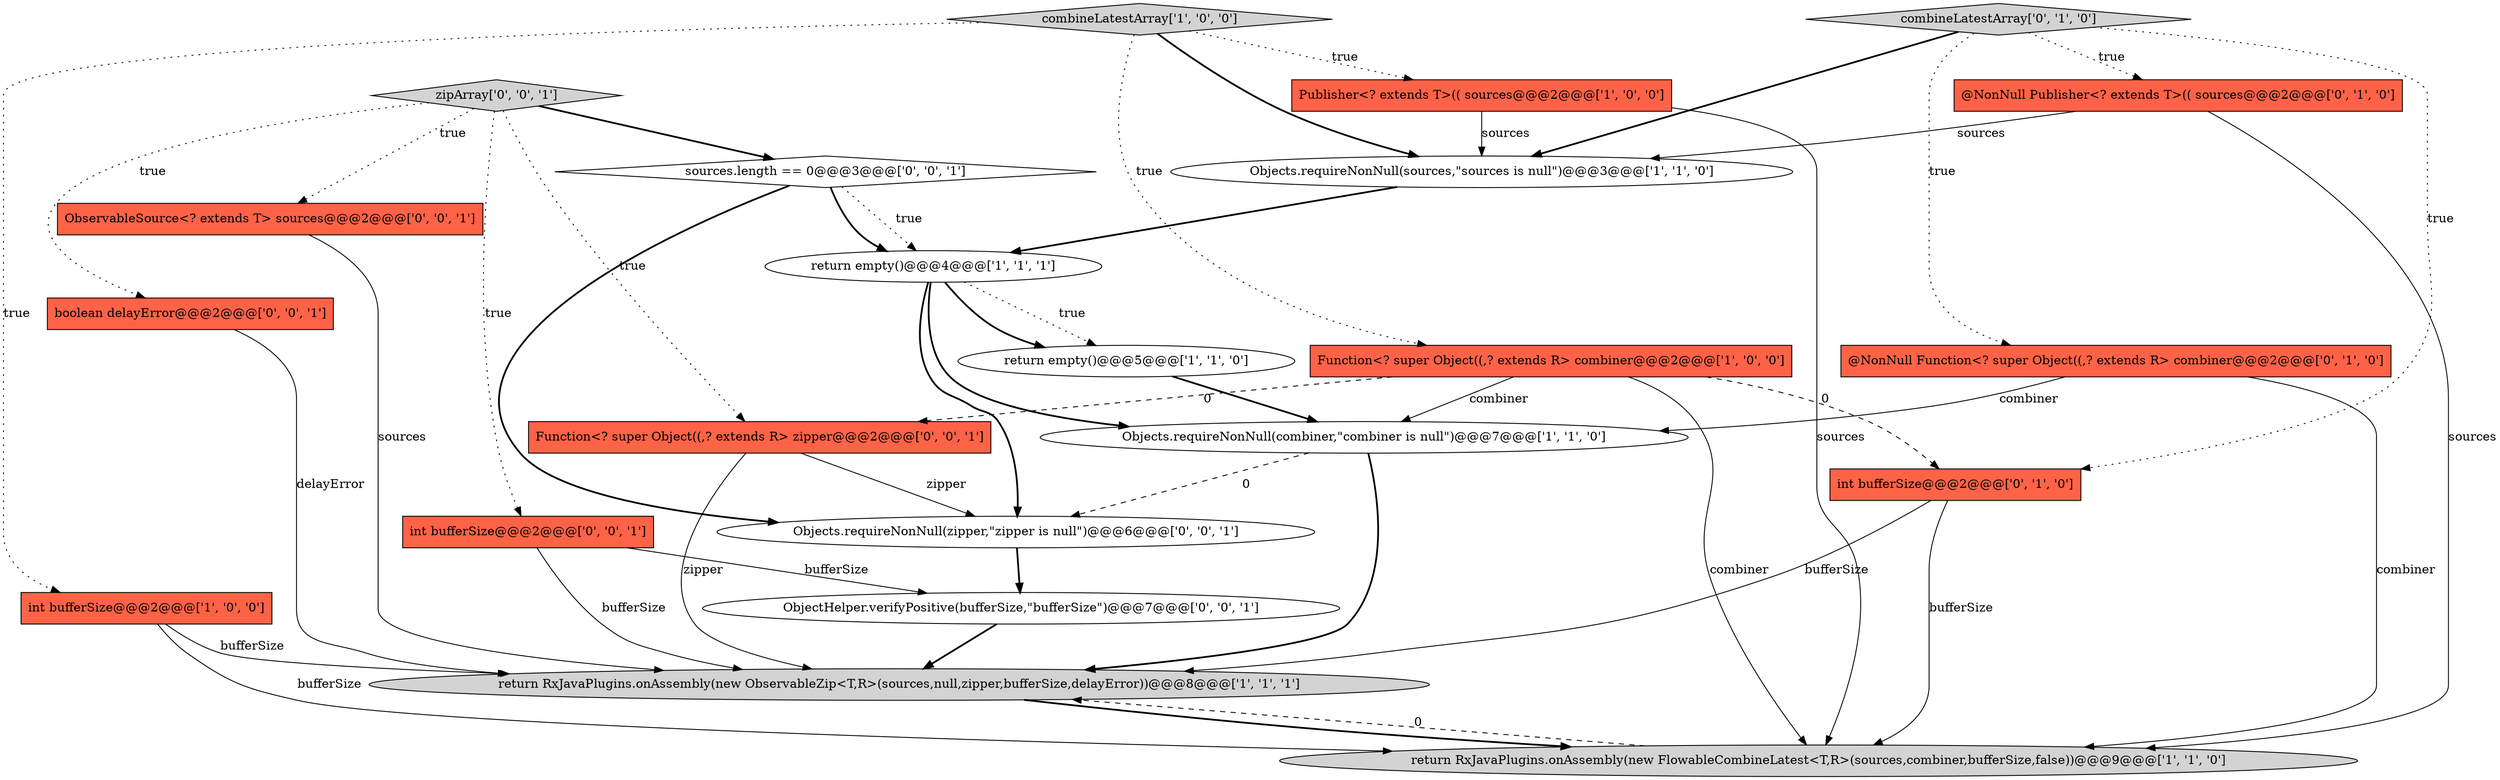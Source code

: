 digraph {
9 [style = filled, label = "Objects.requireNonNull(sources,\"sources is null\")@@@3@@@['1', '1', '0']", fillcolor = white, shape = ellipse image = "AAA0AAABBB1BBB"];
14 [style = filled, label = "int bufferSize@@@2@@@['0', '0', '1']", fillcolor = tomato, shape = box image = "AAA0AAABBB3BBB"];
20 [style = filled, label = "Objects.requireNonNull(zipper,\"zipper is null\")@@@6@@@['0', '0', '1']", fillcolor = white, shape = ellipse image = "AAA0AAABBB3BBB"];
7 [style = filled, label = "Publisher<? extends T>(( sources@@@2@@@['1', '0', '0']", fillcolor = tomato, shape = box image = "AAA0AAABBB1BBB"];
19 [style = filled, label = "ObjectHelper.verifyPositive(bufferSize,\"bufferSize\")@@@7@@@['0', '0', '1']", fillcolor = white, shape = ellipse image = "AAA0AAABBB3BBB"];
17 [style = filled, label = "ObservableSource<? extends T> sources@@@2@@@['0', '0', '1']", fillcolor = tomato, shape = box image = "AAA0AAABBB3BBB"];
16 [style = filled, label = "boolean delayError@@@2@@@['0', '0', '1']", fillcolor = tomato, shape = box image = "AAA0AAABBB3BBB"];
18 [style = filled, label = "zipArray['0', '0', '1']", fillcolor = lightgray, shape = diamond image = "AAA0AAABBB3BBB"];
0 [style = filled, label = "int bufferSize@@@2@@@['1', '0', '0']", fillcolor = tomato, shape = box image = "AAA0AAABBB1BBB"];
4 [style = filled, label = "return empty()@@@4@@@['1', '1', '1']", fillcolor = white, shape = ellipse image = "AAA0AAABBB1BBB"];
5 [style = filled, label = "return empty()@@@5@@@['1', '1', '0']", fillcolor = white, shape = ellipse image = "AAA0AAABBB1BBB"];
13 [style = filled, label = "combineLatestArray['0', '1', '0']", fillcolor = lightgray, shape = diamond image = "AAA0AAABBB2BBB"];
2 [style = filled, label = "return RxJavaPlugins.onAssembly(new FlowableCombineLatest<T,R>(sources,combiner,bufferSize,false))@@@9@@@['1', '1', '0']", fillcolor = lightgray, shape = ellipse image = "AAA0AAABBB1BBB"];
11 [style = filled, label = "@NonNull Function<? super Object((,? extends R> combiner@@@2@@@['0', '1', '0']", fillcolor = tomato, shape = box image = "AAA0AAABBB2BBB"];
21 [style = filled, label = "Function<? super Object((,? extends R> zipper@@@2@@@['0', '0', '1']", fillcolor = tomato, shape = box image = "AAA0AAABBB3BBB"];
12 [style = filled, label = "int bufferSize@@@2@@@['0', '1', '0']", fillcolor = tomato, shape = box image = "AAA1AAABBB2BBB"];
3 [style = filled, label = "combineLatestArray['1', '0', '0']", fillcolor = lightgray, shape = diamond image = "AAA0AAABBB1BBB"];
1 [style = filled, label = "return RxJavaPlugins.onAssembly(new ObservableZip<T,R>(sources,null,zipper,bufferSize,delayError))@@@8@@@['1', '1', '1']", fillcolor = lightgray, shape = ellipse image = "AAA0AAABBB1BBB"];
15 [style = filled, label = "sources.length == 0@@@3@@@['0', '0', '1']", fillcolor = white, shape = diamond image = "AAA0AAABBB3BBB"];
8 [style = filled, label = "Function<? super Object((,? extends R> combiner@@@2@@@['1', '0', '0']", fillcolor = tomato, shape = box image = "AAA1AAABBB1BBB"];
6 [style = filled, label = "Objects.requireNonNull(combiner,\"combiner is null\")@@@7@@@['1', '1', '0']", fillcolor = white, shape = ellipse image = "AAA0AAABBB1BBB"];
10 [style = filled, label = "@NonNull Publisher<? extends T>(( sources@@@2@@@['0', '1', '0']", fillcolor = tomato, shape = box image = "AAA0AAABBB2BBB"];
10->9 [style = solid, label="sources"];
4->5 [style = dotted, label="true"];
3->7 [style = dotted, label="true"];
0->2 [style = solid, label="bufferSize"];
13->12 [style = dotted, label="true"];
18->16 [style = dotted, label="true"];
4->6 [style = bold, label=""];
11->6 [style = solid, label="combiner"];
6->20 [style = dashed, label="0"];
9->4 [style = bold, label=""];
21->1 [style = solid, label="zipper"];
11->2 [style = solid, label="combiner"];
18->15 [style = bold, label=""];
18->21 [style = dotted, label="true"];
7->9 [style = solid, label="sources"];
0->1 [style = solid, label="bufferSize"];
8->12 [style = dashed, label="0"];
8->21 [style = dashed, label="0"];
13->10 [style = dotted, label="true"];
17->1 [style = solid, label="sources"];
18->14 [style = dotted, label="true"];
15->4 [style = dotted, label="true"];
3->9 [style = bold, label=""];
6->1 [style = bold, label=""];
10->2 [style = solid, label="sources"];
19->1 [style = bold, label=""];
12->1 [style = solid, label="bufferSize"];
5->6 [style = bold, label=""];
8->2 [style = solid, label="combiner"];
15->20 [style = bold, label=""];
12->2 [style = solid, label="bufferSize"];
21->20 [style = solid, label="zipper"];
8->6 [style = solid, label="combiner"];
15->4 [style = bold, label=""];
4->20 [style = bold, label=""];
3->0 [style = dotted, label="true"];
13->11 [style = dotted, label="true"];
1->2 [style = bold, label=""];
13->9 [style = bold, label=""];
18->17 [style = dotted, label="true"];
2->1 [style = dashed, label="0"];
20->19 [style = bold, label=""];
14->19 [style = solid, label="bufferSize"];
7->2 [style = solid, label="sources"];
3->8 [style = dotted, label="true"];
16->1 [style = solid, label="delayError"];
14->1 [style = solid, label="bufferSize"];
4->5 [style = bold, label=""];
}
